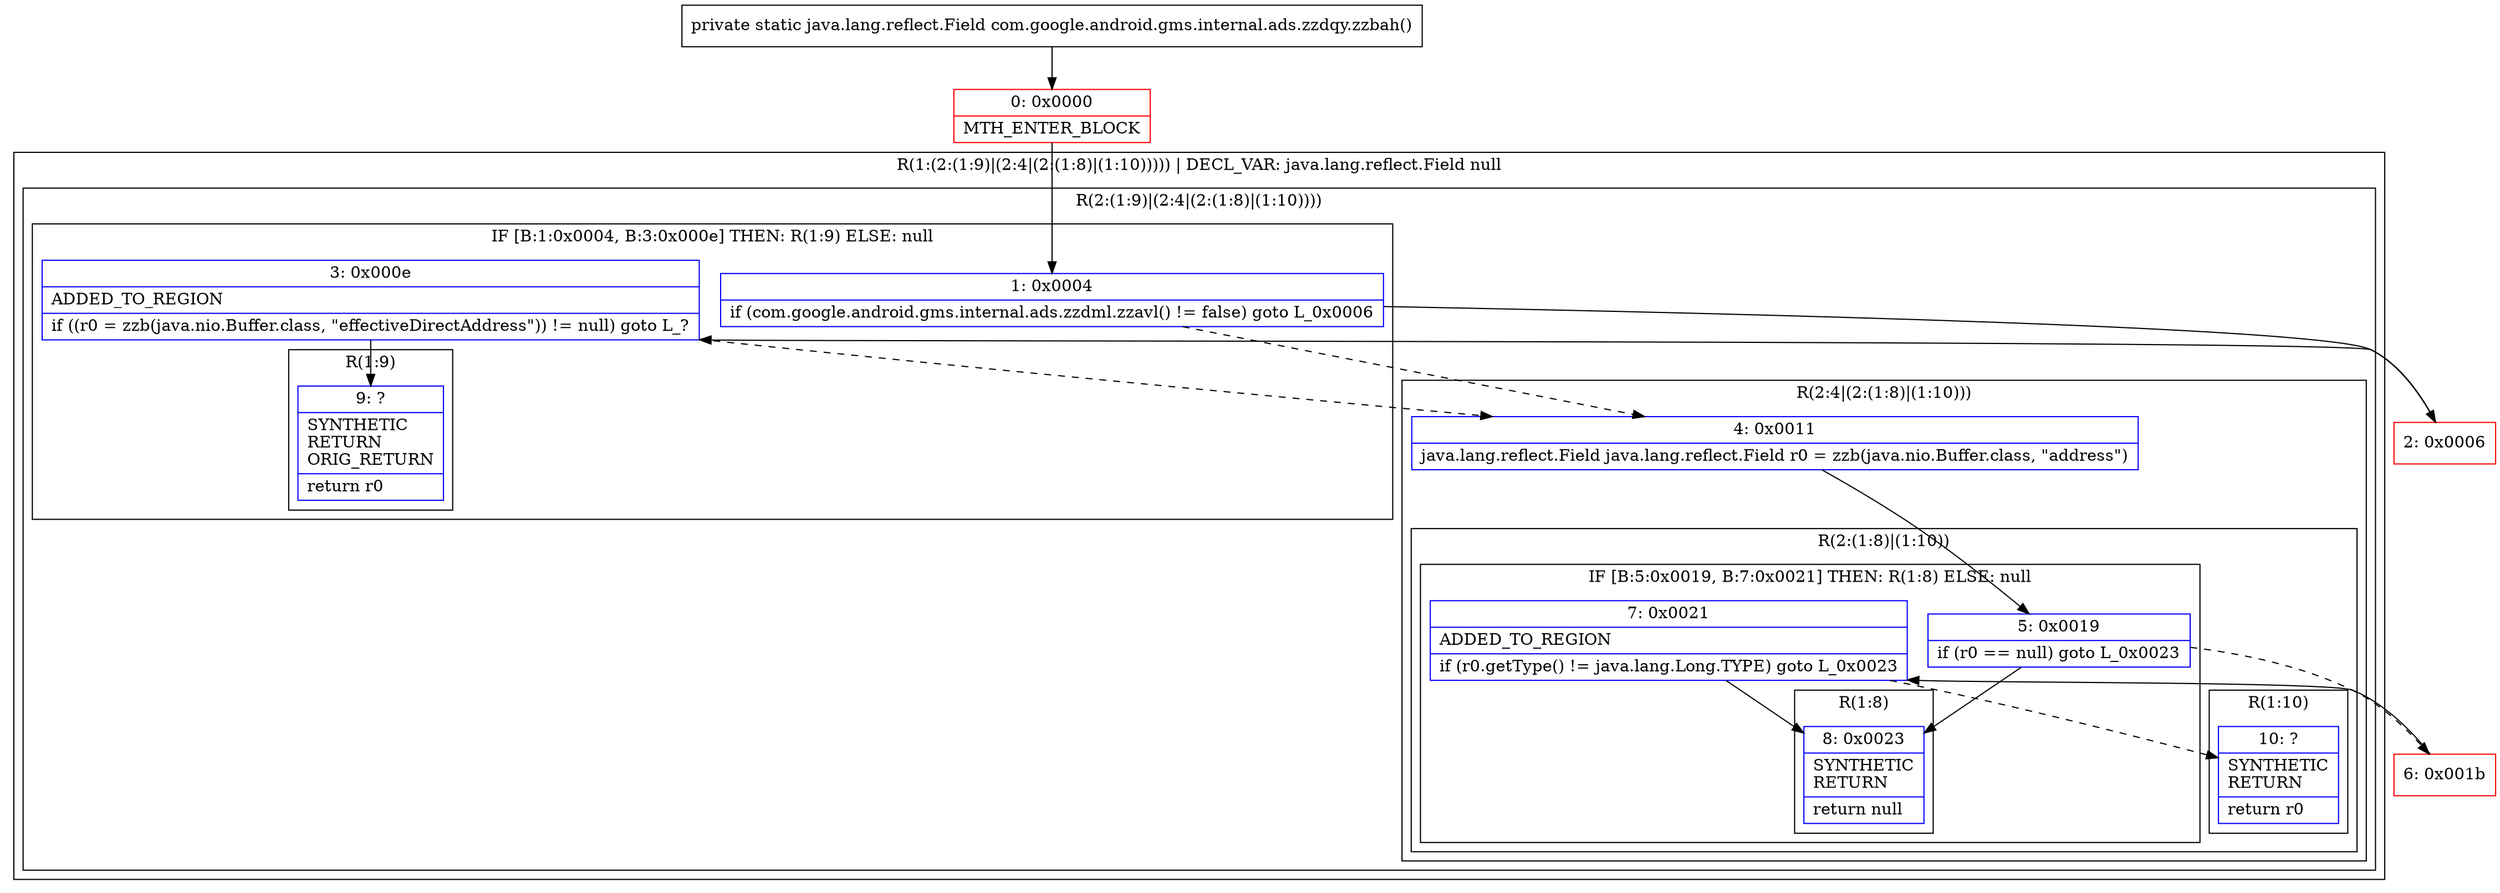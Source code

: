 digraph "CFG forcom.google.android.gms.internal.ads.zzdqy.zzbah()Ljava\/lang\/reflect\/Field;" {
subgraph cluster_Region_955875339 {
label = "R(1:(2:(1:9)|(2:4|(2:(1:8)|(1:10))))) | DECL_VAR: java.lang.reflect.Field null\l";
node [shape=record,color=blue];
subgraph cluster_Region_191343391 {
label = "R(2:(1:9)|(2:4|(2:(1:8)|(1:10))))";
node [shape=record,color=blue];
subgraph cluster_IfRegion_26647593 {
label = "IF [B:1:0x0004, B:3:0x000e] THEN: R(1:9) ELSE: null";
node [shape=record,color=blue];
Node_1 [shape=record,label="{1\:\ 0x0004|if (com.google.android.gms.internal.ads.zzdml.zzavl() != false) goto L_0x0006\l}"];
Node_3 [shape=record,label="{3\:\ 0x000e|ADDED_TO_REGION\l|if ((r0 = zzb(java.nio.Buffer.class, \"effectiveDirectAddress\")) != null) goto L_?\l}"];
subgraph cluster_Region_1337614135 {
label = "R(1:9)";
node [shape=record,color=blue];
Node_9 [shape=record,label="{9\:\ ?|SYNTHETIC\lRETURN\lORIG_RETURN\l|return r0\l}"];
}
}
subgraph cluster_Region_418521680 {
label = "R(2:4|(2:(1:8)|(1:10)))";
node [shape=record,color=blue];
Node_4 [shape=record,label="{4\:\ 0x0011|java.lang.reflect.Field java.lang.reflect.Field r0 = zzb(java.nio.Buffer.class, \"address\")\l}"];
subgraph cluster_Region_993486611 {
label = "R(2:(1:8)|(1:10))";
node [shape=record,color=blue];
subgraph cluster_IfRegion_241812379 {
label = "IF [B:5:0x0019, B:7:0x0021] THEN: R(1:8) ELSE: null";
node [shape=record,color=blue];
Node_5 [shape=record,label="{5\:\ 0x0019|if (r0 == null) goto L_0x0023\l}"];
Node_7 [shape=record,label="{7\:\ 0x0021|ADDED_TO_REGION\l|if (r0.getType() != java.lang.Long.TYPE) goto L_0x0023\l}"];
subgraph cluster_Region_222174265 {
label = "R(1:8)";
node [shape=record,color=blue];
Node_8 [shape=record,label="{8\:\ 0x0023|SYNTHETIC\lRETURN\l|return null\l}"];
}
}
subgraph cluster_Region_694207094 {
label = "R(1:10)";
node [shape=record,color=blue];
Node_10 [shape=record,label="{10\:\ ?|SYNTHETIC\lRETURN\l|return r0\l}"];
}
}
}
}
}
Node_0 [shape=record,color=red,label="{0\:\ 0x0000|MTH_ENTER_BLOCK\l}"];
Node_2 [shape=record,color=red,label="{2\:\ 0x0006}"];
Node_6 [shape=record,color=red,label="{6\:\ 0x001b}"];
MethodNode[shape=record,label="{private static java.lang.reflect.Field com.google.android.gms.internal.ads.zzdqy.zzbah() }"];
MethodNode -> Node_0;
Node_1 -> Node_2;
Node_1 -> Node_4[style=dashed];
Node_3 -> Node_4[style=dashed];
Node_3 -> Node_9;
Node_4 -> Node_5;
Node_5 -> Node_6[style=dashed];
Node_5 -> Node_8;
Node_7 -> Node_8;
Node_7 -> Node_10[style=dashed];
Node_0 -> Node_1;
Node_2 -> Node_3;
Node_6 -> Node_7;
}

